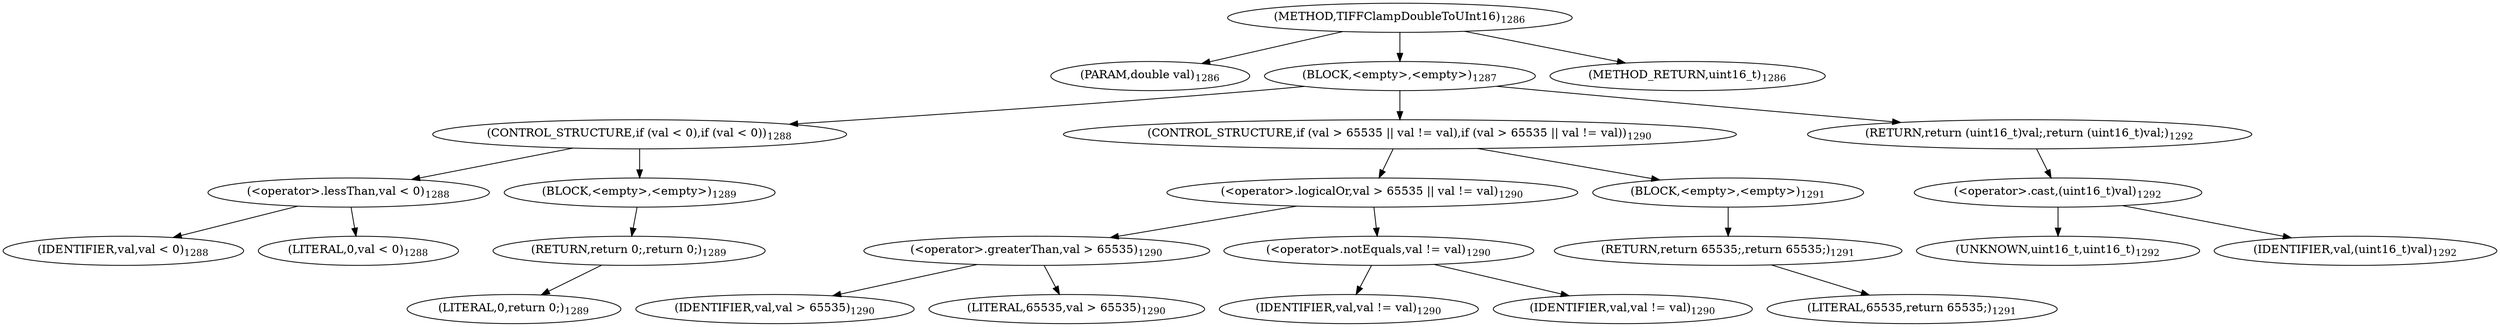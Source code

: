 digraph "TIFFClampDoubleToUInt16" {  
"67492" [label = <(METHOD,TIFFClampDoubleToUInt16)<SUB>1286</SUB>> ]
"67493" [label = <(PARAM,double val)<SUB>1286</SUB>> ]
"67494" [label = <(BLOCK,&lt;empty&gt;,&lt;empty&gt;)<SUB>1287</SUB>> ]
"67495" [label = <(CONTROL_STRUCTURE,if (val &lt; 0),if (val &lt; 0))<SUB>1288</SUB>> ]
"67496" [label = <(&lt;operator&gt;.lessThan,val &lt; 0)<SUB>1288</SUB>> ]
"67497" [label = <(IDENTIFIER,val,val &lt; 0)<SUB>1288</SUB>> ]
"67498" [label = <(LITERAL,0,val &lt; 0)<SUB>1288</SUB>> ]
"67499" [label = <(BLOCK,&lt;empty&gt;,&lt;empty&gt;)<SUB>1289</SUB>> ]
"67500" [label = <(RETURN,return 0;,return 0;)<SUB>1289</SUB>> ]
"67501" [label = <(LITERAL,0,return 0;)<SUB>1289</SUB>> ]
"67502" [label = <(CONTROL_STRUCTURE,if (val &gt; 65535 || val != val),if (val &gt; 65535 || val != val))<SUB>1290</SUB>> ]
"67503" [label = <(&lt;operator&gt;.logicalOr,val &gt; 65535 || val != val)<SUB>1290</SUB>> ]
"67504" [label = <(&lt;operator&gt;.greaterThan,val &gt; 65535)<SUB>1290</SUB>> ]
"67505" [label = <(IDENTIFIER,val,val &gt; 65535)<SUB>1290</SUB>> ]
"67506" [label = <(LITERAL,65535,val &gt; 65535)<SUB>1290</SUB>> ]
"67507" [label = <(&lt;operator&gt;.notEquals,val != val)<SUB>1290</SUB>> ]
"67508" [label = <(IDENTIFIER,val,val != val)<SUB>1290</SUB>> ]
"67509" [label = <(IDENTIFIER,val,val != val)<SUB>1290</SUB>> ]
"67510" [label = <(BLOCK,&lt;empty&gt;,&lt;empty&gt;)<SUB>1291</SUB>> ]
"67511" [label = <(RETURN,return 65535;,return 65535;)<SUB>1291</SUB>> ]
"67512" [label = <(LITERAL,65535,return 65535;)<SUB>1291</SUB>> ]
"67513" [label = <(RETURN,return (uint16_t)val;,return (uint16_t)val;)<SUB>1292</SUB>> ]
"67514" [label = <(&lt;operator&gt;.cast,(uint16_t)val)<SUB>1292</SUB>> ]
"67515" [label = <(UNKNOWN,uint16_t,uint16_t)<SUB>1292</SUB>> ]
"67516" [label = <(IDENTIFIER,val,(uint16_t)val)<SUB>1292</SUB>> ]
"67517" [label = <(METHOD_RETURN,uint16_t)<SUB>1286</SUB>> ]
  "67492" -> "67493" 
  "67492" -> "67494" 
  "67492" -> "67517" 
  "67494" -> "67495" 
  "67494" -> "67502" 
  "67494" -> "67513" 
  "67495" -> "67496" 
  "67495" -> "67499" 
  "67496" -> "67497" 
  "67496" -> "67498" 
  "67499" -> "67500" 
  "67500" -> "67501" 
  "67502" -> "67503" 
  "67502" -> "67510" 
  "67503" -> "67504" 
  "67503" -> "67507" 
  "67504" -> "67505" 
  "67504" -> "67506" 
  "67507" -> "67508" 
  "67507" -> "67509" 
  "67510" -> "67511" 
  "67511" -> "67512" 
  "67513" -> "67514" 
  "67514" -> "67515" 
  "67514" -> "67516" 
}
